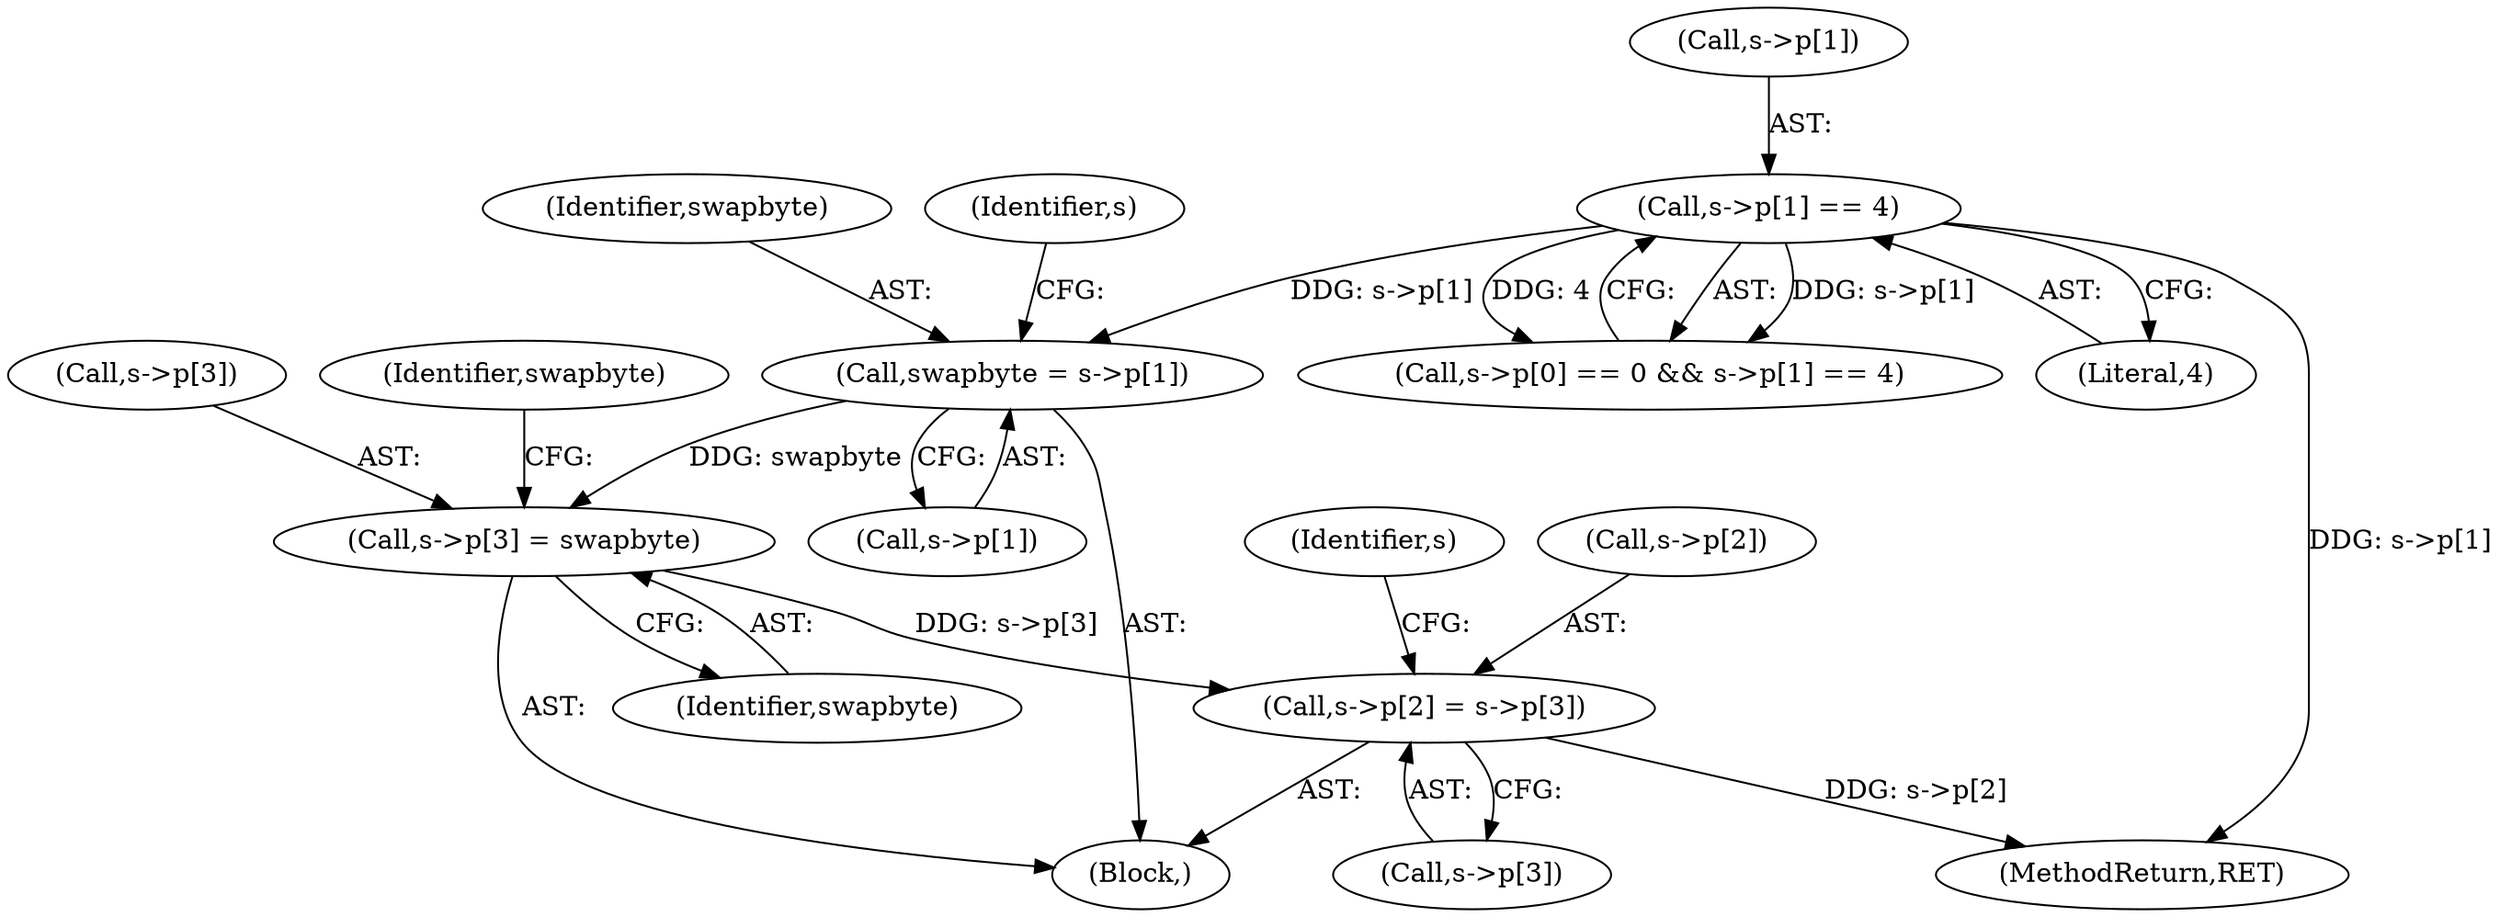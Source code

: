 digraph "0_rdesktop_4dca546d04321a610c1835010b5dad85163b65e1_16@array" {
"1000323" [label="(Call,s->p[3] = swapbyte)"];
"1000305" [label="(Call,swapbyte = s->p[1])"];
"1000272" [label="(Call,s->p[1] == 4)"];
"1000337" [label="(Call,s->p[2] = s->p[3])"];
"1000315" [label="(Identifier,s)"];
"1000331" [label="(Identifier,swapbyte)"];
"1000307" [label="(Call,s->p[1])"];
"1000279" [label="(Block,)"];
"1000306" [label="(Identifier,swapbyte)"];
"1000278" [label="(Literal,4)"];
"1000338" [label="(Call,s->p[2])"];
"1000351" [label="(Identifier,s)"];
"1000272" [label="(Call,s->p[1] == 4)"];
"1000305" [label="(Call,swapbyte = s->p[1])"];
"1000264" [label="(Call,s->p[0] == 0 && s->p[1] == 4)"];
"1000323" [label="(Call,s->p[3] = swapbyte)"];
"1000337" [label="(Call,s->p[2] = s->p[3])"];
"1000329" [label="(Identifier,swapbyte)"];
"1000383" [label="(MethodReturn,RET)"];
"1000273" [label="(Call,s->p[1])"];
"1000343" [label="(Call,s->p[3])"];
"1000324" [label="(Call,s->p[3])"];
"1000323" -> "1000279"  [label="AST: "];
"1000323" -> "1000329"  [label="CFG: "];
"1000324" -> "1000323"  [label="AST: "];
"1000329" -> "1000323"  [label="AST: "];
"1000331" -> "1000323"  [label="CFG: "];
"1000305" -> "1000323"  [label="DDG: swapbyte"];
"1000323" -> "1000337"  [label="DDG: s->p[3]"];
"1000305" -> "1000279"  [label="AST: "];
"1000305" -> "1000307"  [label="CFG: "];
"1000306" -> "1000305"  [label="AST: "];
"1000307" -> "1000305"  [label="AST: "];
"1000315" -> "1000305"  [label="CFG: "];
"1000272" -> "1000305"  [label="DDG: s->p[1]"];
"1000272" -> "1000264"  [label="AST: "];
"1000272" -> "1000278"  [label="CFG: "];
"1000273" -> "1000272"  [label="AST: "];
"1000278" -> "1000272"  [label="AST: "];
"1000264" -> "1000272"  [label="CFG: "];
"1000272" -> "1000383"  [label="DDG: s->p[1]"];
"1000272" -> "1000264"  [label="DDG: s->p[1]"];
"1000272" -> "1000264"  [label="DDG: 4"];
"1000337" -> "1000279"  [label="AST: "];
"1000337" -> "1000343"  [label="CFG: "];
"1000338" -> "1000337"  [label="AST: "];
"1000343" -> "1000337"  [label="AST: "];
"1000351" -> "1000337"  [label="CFG: "];
"1000337" -> "1000383"  [label="DDG: s->p[2]"];
}
